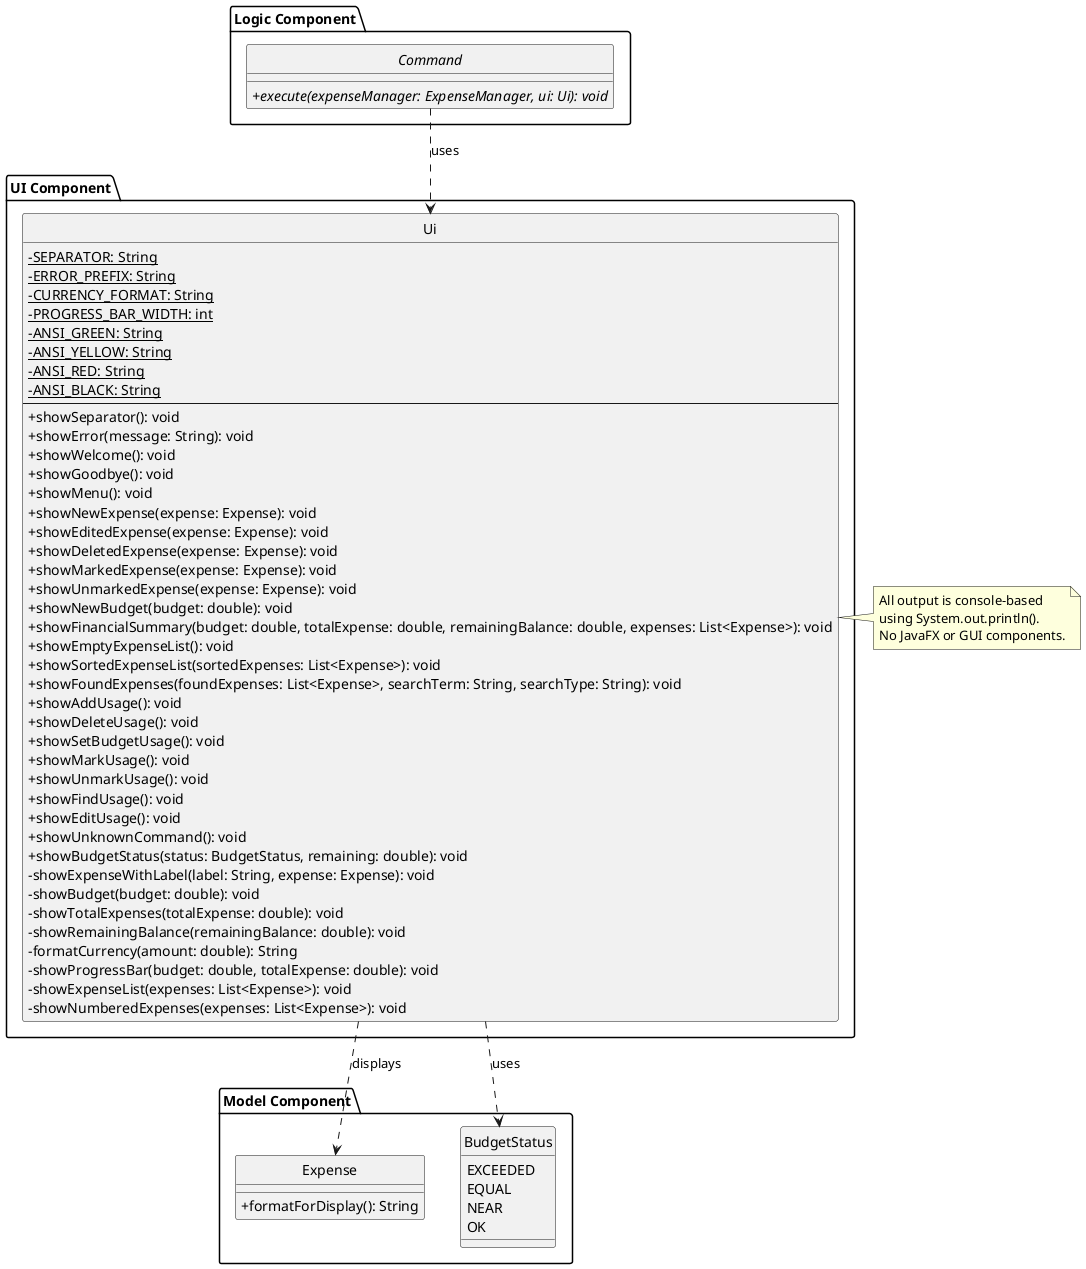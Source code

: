 @startuml
hide circle
skinparam classAttributeIconSize 0

package "UI Component" {
    class Ui {
        - SEPARATOR: String {static}
        - ERROR_PREFIX: String {static}
        - CURRENCY_FORMAT: String {static}
        - PROGRESS_BAR_WIDTH: int {static}
        - ANSI_GREEN: String {static}
        - ANSI_YELLOW: String {static}
        - ANSI_RED: String {static}
        - ANSI_BLACK: String {static}
        --
        + showSeparator(): void
        + showError(message: String): void
        + showWelcome(): void
        + showGoodbye(): void
        + showMenu(): void
        + showNewExpense(expense: Expense): void
        + showEditedExpense(expense: Expense): void
        + showDeletedExpense(expense: Expense): void
        + showMarkedExpense(expense: Expense): void
        + showUnmarkedExpense(expense: Expense): void
        + showNewBudget(budget: double): void
        + showFinancialSummary(budget: double, totalExpense: double, remainingBalance: double, expenses: List<Expense>): void
        + showEmptyExpenseList(): void
        + showSortedExpenseList(sortedExpenses: List<Expense>): void
        + showFoundExpenses(foundExpenses: List<Expense>, searchTerm: String, searchType: String): void
        + showAddUsage(): void
        + showDeleteUsage(): void
        + showSetBudgetUsage(): void
        + showMarkUsage(): void
        + showUnmarkUsage(): void
        + showFindUsage(): void
        + showEditUsage(): void
        + showUnknownCommand(): void
        + showBudgetStatus(status: BudgetStatus, remaining: double): void
        - showExpenseWithLabel(label: String, expense: Expense): void
        - showBudget(budget: double): void
        - showTotalExpenses(totalExpense: double): void
        - showRemainingBalance(remainingBalance: double): void
        - formatCurrency(amount: double): String
        - showProgressBar(budget: double, totalExpense: double): void
        - showExpenseList(expenses: List<Expense>): void
        - showNumberedExpenses(expenses: List<Expense>): void
    }
}

package "Model Component" {
    class Expense {
        + formatForDisplay(): String
    }

    enum BudgetStatus {
        EXCEEDED
        EQUAL
        NEAR
        OK
    }
}

package "Logic Component" {
    abstract class Command {
        + {abstract} execute(expenseManager: ExpenseManager, ui: Ui): void
    }
}

Ui ..> Expense : displays
Ui ..> BudgetStatus : uses
Command ..> Ui : uses

note right of Ui
  All output is console-based
  using System.out.println().
  No JavaFX or GUI components.
end note

@enduml